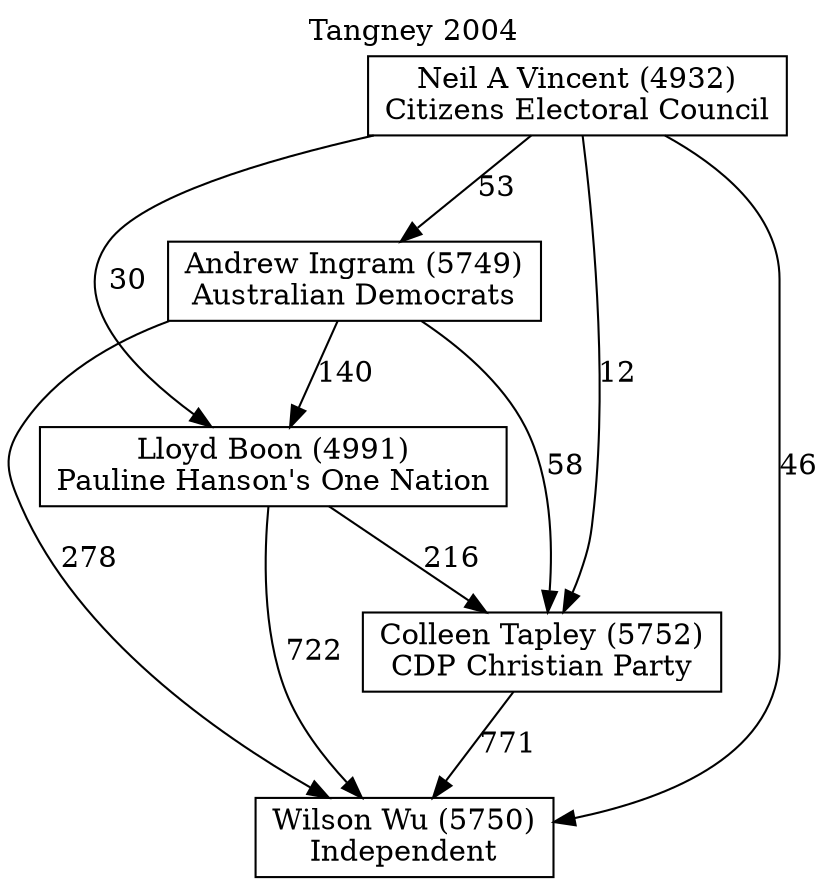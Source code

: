 // House preference flow
digraph "Wilson Wu (5750)_Tangney_2004" {
	graph [label="Tangney 2004" labelloc=t mclimit=10]
	node [shape=box]
	"Wilson Wu (5750)" [label="Wilson Wu (5750)
Independent"]
	"Colleen Tapley (5752)" [label="Colleen Tapley (5752)
CDP Christian Party"]
	"Lloyd Boon (4991)" [label="Lloyd Boon (4991)
Pauline Hanson's One Nation"]
	"Andrew Ingram (5749)" [label="Andrew Ingram (5749)
Australian Democrats"]
	"Neil A Vincent (4932)" [label="Neil A Vincent (4932)
Citizens Electoral Council"]
	"Colleen Tapley (5752)" -> "Wilson Wu (5750)" [label=771]
	"Lloyd Boon (4991)" -> "Colleen Tapley (5752)" [label=216]
	"Andrew Ingram (5749)" -> "Lloyd Boon (4991)" [label=140]
	"Neil A Vincent (4932)" -> "Andrew Ingram (5749)" [label=53]
	"Lloyd Boon (4991)" -> "Wilson Wu (5750)" [label=722]
	"Andrew Ingram (5749)" -> "Wilson Wu (5750)" [label=278]
	"Neil A Vincent (4932)" -> "Wilson Wu (5750)" [label=46]
	"Neil A Vincent (4932)" -> "Lloyd Boon (4991)" [label=30]
	"Andrew Ingram (5749)" -> "Colleen Tapley (5752)" [label=58]
	"Neil A Vincent (4932)" -> "Colleen Tapley (5752)" [label=12]
}
